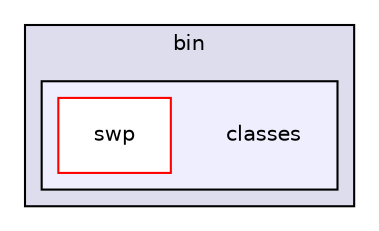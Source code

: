 digraph "bin/classes" {
  compound=true
  node [ fontsize="10", fontname="Helvetica"];
  edge [ labelfontsize="10", labelfontname="Helvetica"];
  subgraph clusterdir_b9600a88edbcf3b3750cd4c5f80a8226 {
    graph [ bgcolor="#ddddee", pencolor="black", label="bin" fontname="Helvetica", fontsize="10", URL="dir_b9600a88edbcf3b3750cd4c5f80a8226.html"]
  subgraph clusterdir_a48287fba61454fad2d99c28d96c0996 {
    graph [ bgcolor="#eeeeff", pencolor="black", label="" URL="dir_a48287fba61454fad2d99c28d96c0996.html"];
    dir_a48287fba61454fad2d99c28d96c0996 [shape=plaintext label="classes"];
    dir_eb951ff2bb86f2bacf24ddebcb4d8552 [shape=box label="swp" color="red" fillcolor="white" style="filled" URL="dir_eb951ff2bb86f2bacf24ddebcb4d8552.html"];
  }
  }
}
